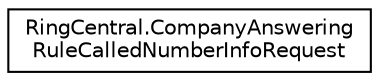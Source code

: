 digraph "Graphical Class Hierarchy"
{
 // LATEX_PDF_SIZE
  edge [fontname="Helvetica",fontsize="10",labelfontname="Helvetica",labelfontsize="10"];
  node [fontname="Helvetica",fontsize="10",shape=record];
  rankdir="LR";
  Node0 [label="RingCentral.CompanyAnswering\lRuleCalledNumberInfoRequest",height=0.2,width=0.4,color="black", fillcolor="white", style="filled",URL="$classRingCentral_1_1CompanyAnsweringRuleCalledNumberInfoRequest.html",tooltip=" "];
}
